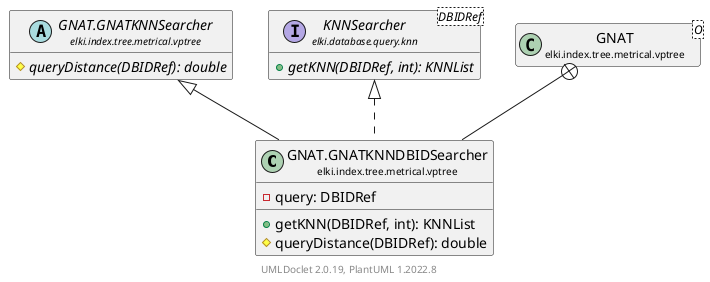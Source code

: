 @startuml
    remove .*\.(Instance|Par|Parameterizer|Factory)$
    set namespaceSeparator none
    hide empty fields
    hide empty methods

    class "<size:14>GNAT.GNATKNNDBIDSearcher\n<size:10>elki.index.tree.metrical.vptree" as elki.index.tree.metrical.vptree.GNAT.GNATKNNDBIDSearcher [[GNAT.GNATKNNDBIDSearcher.html]] {
        -query: DBIDRef
        +getKNN(DBIDRef, int): KNNList
        #queryDistance(DBIDRef): double
    }

    abstract class "<size:14>GNAT.GNATKNNSearcher\n<size:10>elki.index.tree.metrical.vptree" as elki.index.tree.metrical.vptree.GNAT.GNATKNNSearcher [[GNAT.GNATKNNSearcher.html]] {
        {abstract} #queryDistance(DBIDRef): double
    }
    interface "<size:14>KNNSearcher\n<size:10>elki.database.query.knn" as elki.database.query.knn.KNNSearcher<DBIDRef> [[../../../../database/query/knn/KNNSearcher.html]] {
        {abstract} +getKNN(DBIDRef, int): KNNList
    }
    class "<size:14>GNAT\n<size:10>elki.index.tree.metrical.vptree" as elki.index.tree.metrical.vptree.GNAT<O> [[GNAT.html]]

    elki.index.tree.metrical.vptree.GNAT.GNATKNNSearcher <|-- elki.index.tree.metrical.vptree.GNAT.GNATKNNDBIDSearcher
    elki.database.query.knn.KNNSearcher <|.. elki.index.tree.metrical.vptree.GNAT.GNATKNNDBIDSearcher
    elki.index.tree.metrical.vptree.GNAT +-- elki.index.tree.metrical.vptree.GNAT.GNATKNNDBIDSearcher

    center footer UMLDoclet 2.0.19, PlantUML 1.2022.8
@enduml
